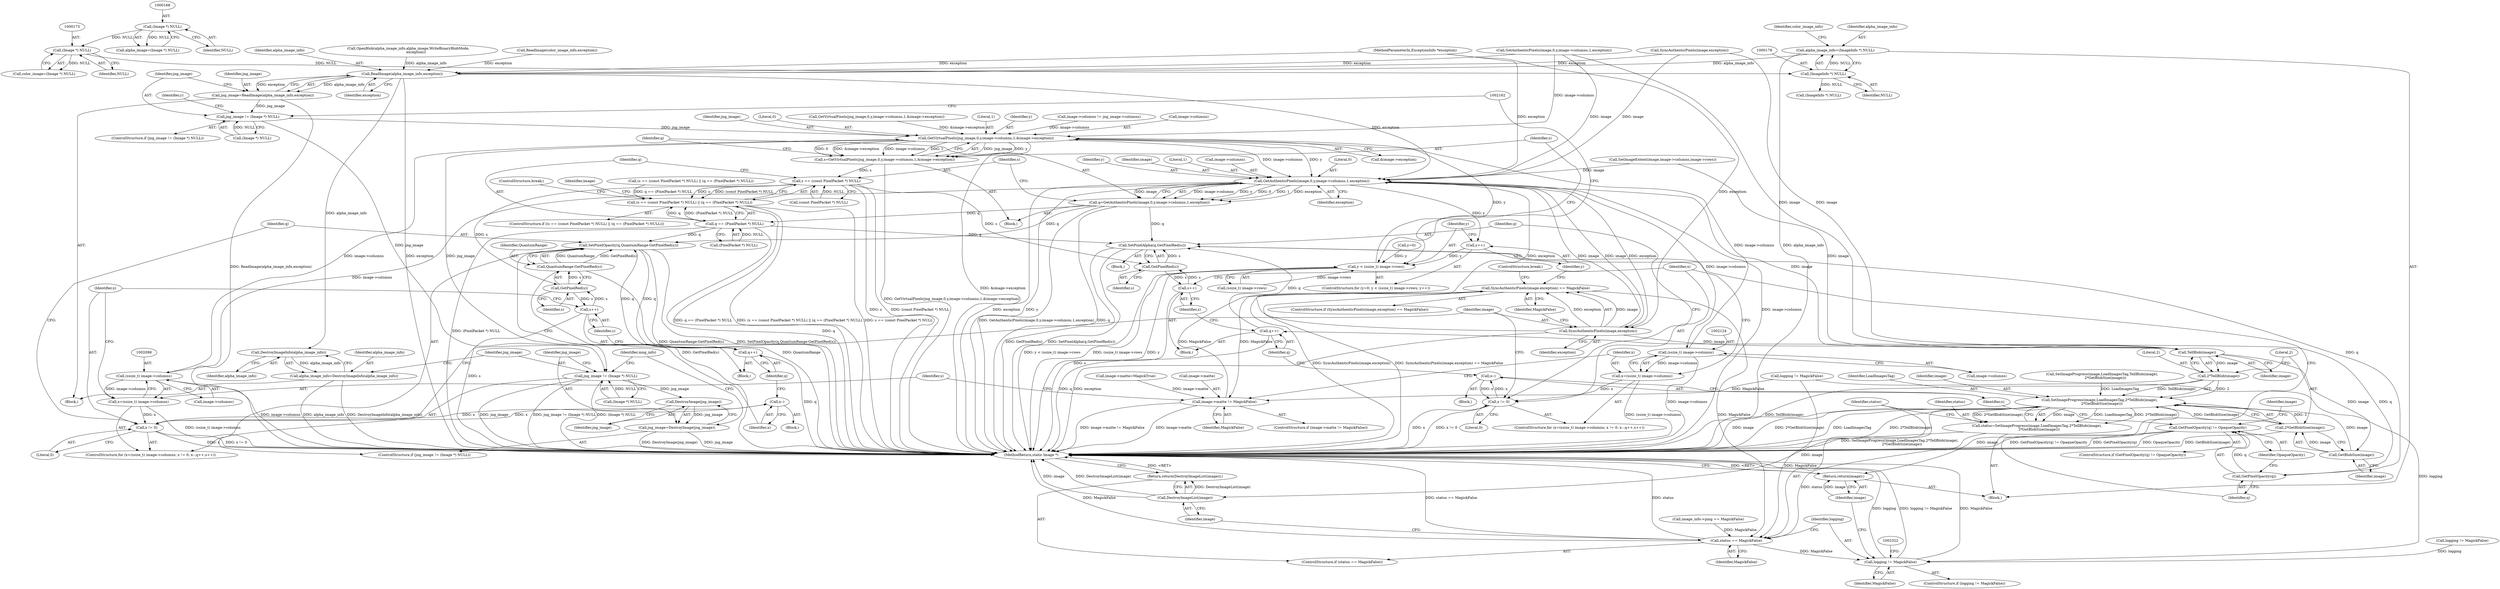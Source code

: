 digraph "0_ImageMagick6_1007b98f8795ad4bea6bc5f68a32d83e982fdae4@pointer" {
"1000175" [label="(Call,alpha_image_info=(ImageInfo *) NULL)"];
"1000177" [label="(Call,(ImageInfo *) NULL)"];
"1000172" [label="(Call,(Image *) NULL)"];
"1000167" [label="(Call,(Image *) NULL)"];
"1002027" [label="(Call,ReadImage(alpha_image_info,exception))"];
"1002025" [label="(Call,jng_image=ReadImage(alpha_image_info,exception))"];
"1002031" [label="(Call,jng_image != (Image *) NULL)"];
"1002052" [label="(Call,GetVirtualPixels(jng_image,0,y,image->columns,1,&image->exception))"];
"1002050" [label="(Call,s=GetVirtualPixels(jng_image,0,y,image->columns,1,&image->exception))"];
"1002077" [label="(Call,s == (const PixelPacket *) NULL)"];
"1002076" [label="(Call,(s == (const PixelPacket *) NULL) || (q == (PixelPacket *) NULL))"];
"1002117" [label="(Call,GetPixelRed(s))"];
"1002111" [label="(Call,s++)"];
"1002115" [label="(Call,QuantumRange-GetPixelRed(s))"];
"1002113" [label="(Call,SetPixelOpacity(q,QuantumRange-GetPixelRed(s)))"];
"1002109" [label="(Call,q++)"];
"1002142" [label="(Call,GetPixelRed(s))"];
"1002137" [label="(Call,s++)"];
"1002140" [label="(Call,SetPixelAlpha(q,GetPixelRed(s)))"];
"1002146" [label="(Call,GetPixelOpacity(q))"];
"1002135" [label="(Call,q++)"];
"1002145" [label="(Call,GetPixelOpacity(q) != OpaqueOpacity)"];
"1002066" [label="(Call,GetAuthenticPixels(image,0,y,image->columns,1,exception))"];
"1002047" [label="(Call,y++)"];
"1002040" [label="(Call,y < (ssize_t) image->rows)"];
"1002064" [label="(Call,q=GetAuthenticPixels(image,0,y,image->columns,1,exception))"];
"1002082" [label="(Call,q == (PixelPacket *) NULL)"];
"1002097" [label="(Call,(ssize_t) image->columns)"];
"1002095" [label="(Call,x=(ssize_t) image->columns)"];
"1002102" [label="(Call,x != 0)"];
"1002106" [label="(Call,x--)"];
"1002123" [label="(Call,(ssize_t) image->columns)"];
"1002121" [label="(Call,x=(ssize_t) image->columns)"];
"1002128" [label="(Call,x != 0)"];
"1002132" [label="(Call,x--)"];
"1002156" [label="(Call,SyncAuthenticPixels(image,exception))"];
"1002155" [label="(Call,SyncAuthenticPixels(image,exception) == MagickFalse)"];
"1002089" [label="(Call,image->matte != MagickFalse)"];
"1002311" [label="(Call,status == MagickFalse)"];
"1002318" [label="(Call,logging != MagickFalse)"];
"1002304" [label="(Call,TellBlob(image))"];
"1002302" [label="(Call,2*TellBlob(image))"];
"1002299" [label="(Call,SetImageProgress(image,LoadImagesTag,2*TellBlob(image),\n    2*GetBlobSize(image)))"];
"1002297" [label="(Call,status=SetImageProgress(image,LoadImagesTag,2*TellBlob(image),\n    2*GetBlobSize(image)))"];
"1002315" [label="(Call,DestroyImageList(image))"];
"1002314" [label="(Return,return(DestroyImageList(image));)"];
"1002328" [label="(Return,return(image);)"];
"1002308" [label="(Call,GetBlobSize(image))"];
"1002306" [label="(Call,2*GetBlobSize(image))"];
"1002178" [label="(Call,jng_image != (Image *) NULL)"];
"1002185" [label="(Call,DestroyImage(jng_image))"];
"1002183" [label="(Call,jng_image=DestroyImage(jng_image))"];
"1002175" [label="(Call,DestroyImageInfo(alpha_image_info))"];
"1002173" [label="(Call,alpha_image_info=DestroyImageInfo(alpha_image_info))"];
"1002049" [label="(Block,)"];
"1002136" [label="(Identifier,q)"];
"1002089" [label="(Call,image->matte != MagickFalse)"];
"1002112" [label="(Identifier,s)"];
"1002130" [label="(Literal,0)"];
"1002297" [label="(Call,status=SetImageProgress(image,LoadImagesTag,2*TellBlob(image),\n    2*GetBlobSize(image)))"];
"1002118" [label="(Identifier,s)"];
"1002301" [label="(Identifier,LoadImagesTag)"];
"1001743" [label="(Call,ReadImage(color_image_info,exception))"];
"1002128" [label="(Call,x != 0)"];
"1002066" [label="(Call,GetAuthenticPixels(image,0,y,image->columns,1,exception))"];
"1002123" [label="(Call,(ssize_t) image->columns)"];
"1002310" [label="(ControlStructure,if (status == MagickFalse))"];
"1002087" [label="(ControlStructure,break;)"];
"1002107" [label="(Identifier,x)"];
"1002047" [label="(Call,y++)"];
"1002104" [label="(Literal,0)"];
"1002311" [label="(Call,status == MagickFalse)"];
"1002117" [label="(Call,GetPixelRed(s))"];
"1002068" [label="(Literal,0)"];
"1000172" [label="(Call,(Image *) NULL)"];
"1002306" [label="(Call,2*GetBlobSize(image))"];
"1002090" [label="(Call,image->matte)"];
"1002083" [label="(Identifier,q)"];
"1002111" [label="(Call,s++)"];
"1002116" [label="(Identifier,QuantumRange)"];
"1002031" [label="(Call,jng_image != (Image *) NULL)"];
"1002160" [label="(ControlStructure,break;)"];
"1002102" [label="(Call,x != 0)"];
"1002307" [label="(Literal,2)"];
"1002041" [label="(Identifier,y)"];
"1002079" [label="(Call,(const PixelPacket *) NULL)"];
"1002180" [label="(Call,(Image *) NULL)"];
"1002038" [label="(Identifier,y)"];
"1002110" [label="(Identifier,q)"];
"1002298" [label="(Identifier,status)"];
"1002185" [label="(Call,DestroyImage(jng_image))"];
"1002055" [label="(Identifier,y)"];
"1002308" [label="(Call,GetBlobSize(image))"];
"1002173" [label="(Call,alpha_image_info=DestroyImageInfo(alpha_image_info))"];
"1002069" [label="(Identifier,y)"];
"1002314" [label="(Return,return(DestroyImageList(image));)"];
"1002313" [label="(Identifier,MagickFalse)"];
"1002305" [label="(Identifier,image)"];
"1002025" [label="(Call,jng_image=ReadImage(alpha_image_info,exception))"];
"1000121" [label="(Block,)"];
"1002140" [label="(Call,SetPixelAlpha(q,GetPixelRed(s)))"];
"1001848" [label="(Call,image->columns != jng_image->columns)"];
"1002026" [label="(Identifier,jng_image)"];
"1002084" [label="(Call,(PixelPacket *) NULL)"];
"1002183" [label="(Call,jng_image=DestroyImage(jng_image))"];
"1002176" [label="(Identifier,alpha_image_info)"];
"1002076" [label="(Call,(s == (const PixelPacket *) NULL) || (q == (PixelPacket *) NULL))"];
"1002091" [label="(Identifier,image)"];
"1002159" [label="(Identifier,MagickFalse)"];
"1002106" [label="(Call,x--)"];
"1002088" [label="(ControlStructure,if (image->matte != MagickFalse))"];
"1002032" [label="(Identifier,jng_image)"];
"1002155" [label="(Call,SyncAuthenticPixels(image,exception) == MagickFalse)"];
"1000181" [label="(Identifier,color_image_info)"];
"1001946" [label="(Call,SyncAuthenticPixels(image,exception))"];
"1002067" [label="(Identifier,image)"];
"1002051" [label="(Identifier,s)"];
"1002320" [label="(Identifier,MagickFalse)"];
"1002132" [label="(Call,x--)"];
"1002133" [label="(Identifier,x)"];
"1002309" [label="(Identifier,image)"];
"1002315" [label="(Call,DestroyImageList(image))"];
"1000165" [label="(Call,alpha_image=(Image *) NULL)"];
"1001781" [label="(Call,logging != MagickFalse)"];
"1002125" [label="(Call,image->columns)"];
"1002028" [label="(Identifier,alpha_image_info)"];
"1002103" [label="(Identifier,x)"];
"1002139" [label="(Block,)"];
"1002099" [label="(Call,image->columns)"];
"1002299" [label="(Call,SetImageProgress(image,LoadImagesTag,2*TellBlob(image),\n    2*GetBlobSize(image)))"];
"1002115" [label="(Call,QuantumRange-GetPixelRed(s))"];
"1002056" [label="(Call,image->columns)"];
"1000177" [label="(Call,(ImageInfo *) NULL)"];
"1002148" [label="(Identifier,OpaqueOpacity)"];
"1002073" [label="(Literal,1)"];
"1002109" [label="(Call,q++)"];
"1002144" [label="(ControlStructure,if (GetPixelOpacity(q) != OpaqueOpacity))"];
"1002177" [label="(ControlStructure,if (jng_image != (Image *) NULL))"];
"1002113" [label="(Call,SetPixelOpacity(q,QuantumRange-GetPixelRed(s)))"];
"1002302" [label="(Call,2*TellBlob(image))"];
"1002158" [label="(Identifier,exception)"];
"1000170" [label="(Call,color_image=(Image *) NULL)"];
"1002134" [label="(Block,)"];
"1002178" [label="(Call,jng_image != (Image *) NULL)"];
"1002328" [label="(Return,return(image);)"];
"1000174" [label="(Identifier,NULL)"];
"1002317" [label="(ControlStructure,if (logging != MagickFalse))"];
"1002053" [label="(Identifier,jng_image)"];
"1002318" [label="(Call,logging != MagickFalse)"];
"1002114" [label="(Identifier,q)"];
"1002184" [label="(Identifier,jng_image)"];
"1002078" [label="(Identifier,s)"];
"1002065" [label="(Identifier,q)"];
"1001965" [label="(Block,)"];
"1002174" [label="(Identifier,alpha_image_info)"];
"1002094" [label="(ControlStructure,for (x=(ssize_t) image->columns; x != 0; x--,q++,s++))"];
"1000169" [label="(Identifier,NULL)"];
"1002137" [label="(Call,s++)"];
"1002074" [label="(Identifier,exception)"];
"1002304" [label="(Call,TellBlob(image))"];
"1000176" [label="(Identifier,alpha_image_info)"];
"1002316" [label="(Identifier,image)"];
"1002329" [label="(Identifier,image)"];
"1002054" [label="(Literal,0)"];
"1002300" [label="(Identifier,image)"];
"1000120" [label="(MethodParameterIn,ExceptionInfo *exception)"];
"1002138" [label="(Identifier,s)"];
"1002097" [label="(Call,(ssize_t) image->columns)"];
"1002147" [label="(Identifier,q)"];
"1000848" [label="(Call,OpenBlob(alpha_image_info,alpha_image,WriteBinaryBlobMode,\n              exception))"];
"1002070" [label="(Call,image->columns)"];
"1002312" [label="(Identifier,status)"];
"1002036" [label="(ControlStructure,for (y=0; y < (ssize_t) image->rows; y++))"];
"1000167" [label="(Call,(Image *) NULL)"];
"1002042" [label="(Call,(ssize_t) image->rows)"];
"1001902" [label="(Call,GetVirtualPixels(jng_image,0,y,image->columns,1,&image->exception))"];
"1002145" [label="(Call,GetPixelOpacity(q) != OpaqueOpacity)"];
"1002075" [label="(ControlStructure,if ((s == (const PixelPacket *) NULL) || (q == (PixelPacket *) NULL)))"];
"1001916" [label="(Call,GetAuthenticPixels(image,0,y,image->columns,1,exception))"];
"1002146" [label="(Call,GetPixelOpacity(q))"];
"1002154" [label="(ControlStructure,if (SyncAuthenticPixels(image,exception) == MagickFalse))"];
"1002050" [label="(Call,s=GetVirtualPixels(jng_image,0,y,image->columns,1,&image->exception))"];
"1002319" [label="(Identifier,logging)"];
"1002052" [label="(Call,GetVirtualPixels(jng_image,0,y,image->columns,1,&image->exception))"];
"1002142" [label="(Call,GetPixelRed(s))"];
"1002129" [label="(Identifier,x)"];
"1002077" [label="(Call,s == (const PixelPacket *) NULL)"];
"1002005" [label="(Call,logging != MagickFalse)"];
"1002033" [label="(Call,(Image *) NULL)"];
"1001926" [label="(Call,(s == (const PixelPacket *) NULL) || (q == (PixelPacket *) NULL))"];
"1002105" [label="(Block,)"];
"1000252" [label="(Call,SetImageProgress(image,LoadImagesTag,TellBlob(image),\n      2*GetBlobSize(image)))"];
"1002121" [label="(Call,x=(ssize_t) image->columns)"];
"1002096" [label="(Identifier,x)"];
"1002186" [label="(Identifier,jng_image)"];
"1002060" [label="(Call,&image->exception)"];
"1002330" [label="(MethodReturn,static Image *)"];
"1002120" [label="(ControlStructure,for (x=(ssize_t) image->columns; x != 0; x--,q++,s++))"];
"1002122" [label="(Identifier,x)"];
"1002108" [label="(Block,)"];
"1002040" [label="(Call,y < (ssize_t) image->rows)"];
"1002179" [label="(Identifier,jng_image)"];
"1002135" [label="(Call,q++)"];
"1001810" [label="(Call,SetImageExtent(image,image->columns,image->rows))"];
"1002175" [label="(Call,DestroyImageInfo(alpha_image_info))"];
"1002037" [label="(Call,y=0)"];
"1002027" [label="(Call,ReadImage(alpha_image_info,exception))"];
"1002029" [label="(Identifier,exception)"];
"1002059" [label="(Literal,1)"];
"1002082" [label="(Call,q == (PixelPacket *) NULL)"];
"1002151" [label="(Identifier,image)"];
"1002030" [label="(ControlStructure,if (jng_image != (Image *) NULL))"];
"1000182" [label="(Call,(ImageInfo *) NULL)"];
"1002303" [label="(Literal,2)"];
"1002141" [label="(Identifier,q)"];
"1002131" [label="(Block,)"];
"1002156" [label="(Call,SyncAuthenticPixels(image,exception))"];
"1002093" [label="(Identifier,MagickFalse)"];
"1001957" [label="(Call,image_info->ping == MagickFalse)"];
"1002064" [label="(Call,q=GetAuthenticPixels(image,0,y,image->columns,1,exception))"];
"1002190" [label="(Identifier,mng_info)"];
"1000179" [label="(Identifier,NULL)"];
"1002048" [label="(Identifier,y)"];
"1002157" [label="(Identifier,image)"];
"1000175" [label="(Call,alpha_image_info=(ImageInfo *) NULL)"];
"1002095" [label="(Call,x=(ssize_t) image->columns)"];
"1002149" [label="(Call,image->matte=MagickTrue)"];
"1002143" [label="(Identifier,s)"];
"1000175" -> "1000121"  [label="AST: "];
"1000175" -> "1000177"  [label="CFG: "];
"1000176" -> "1000175"  [label="AST: "];
"1000177" -> "1000175"  [label="AST: "];
"1000181" -> "1000175"  [label="CFG: "];
"1000175" -> "1002330"  [label="DDG: alpha_image_info"];
"1000177" -> "1000175"  [label="DDG: NULL"];
"1000175" -> "1002027"  [label="DDG: alpha_image_info"];
"1000177" -> "1000179"  [label="CFG: "];
"1000178" -> "1000177"  [label="AST: "];
"1000179" -> "1000177"  [label="AST: "];
"1000172" -> "1000177"  [label="DDG: NULL"];
"1000177" -> "1000182"  [label="DDG: NULL"];
"1000172" -> "1000170"  [label="AST: "];
"1000172" -> "1000174"  [label="CFG: "];
"1000173" -> "1000172"  [label="AST: "];
"1000174" -> "1000172"  [label="AST: "];
"1000170" -> "1000172"  [label="CFG: "];
"1000172" -> "1000170"  [label="DDG: NULL"];
"1000167" -> "1000172"  [label="DDG: NULL"];
"1000167" -> "1000165"  [label="AST: "];
"1000167" -> "1000169"  [label="CFG: "];
"1000168" -> "1000167"  [label="AST: "];
"1000169" -> "1000167"  [label="AST: "];
"1000165" -> "1000167"  [label="CFG: "];
"1000167" -> "1000165"  [label="DDG: NULL"];
"1002027" -> "1002025"  [label="AST: "];
"1002027" -> "1002029"  [label="CFG: "];
"1002028" -> "1002027"  [label="AST: "];
"1002029" -> "1002027"  [label="AST: "];
"1002025" -> "1002027"  [label="CFG: "];
"1002027" -> "1002330"  [label="DDG: exception"];
"1002027" -> "1002025"  [label="DDG: alpha_image_info"];
"1002027" -> "1002025"  [label="DDG: exception"];
"1000848" -> "1002027"  [label="DDG: alpha_image_info"];
"1001743" -> "1002027"  [label="DDG: exception"];
"1001946" -> "1002027"  [label="DDG: exception"];
"1001916" -> "1002027"  [label="DDG: exception"];
"1000120" -> "1002027"  [label="DDG: exception"];
"1002027" -> "1002066"  [label="DDG: exception"];
"1002027" -> "1002175"  [label="DDG: alpha_image_info"];
"1002025" -> "1001965"  [label="AST: "];
"1002026" -> "1002025"  [label="AST: "];
"1002032" -> "1002025"  [label="CFG: "];
"1002025" -> "1002330"  [label="DDG: ReadImage(alpha_image_info,exception)"];
"1002025" -> "1002031"  [label="DDG: jng_image"];
"1002031" -> "1002030"  [label="AST: "];
"1002031" -> "1002033"  [label="CFG: "];
"1002032" -> "1002031"  [label="AST: "];
"1002033" -> "1002031"  [label="AST: "];
"1002038" -> "1002031"  [label="CFG: "];
"1002162" -> "1002031"  [label="CFG: "];
"1002033" -> "1002031"  [label="DDG: NULL"];
"1002031" -> "1002052"  [label="DDG: jng_image"];
"1002031" -> "1002178"  [label="DDG: jng_image"];
"1002052" -> "1002050"  [label="AST: "];
"1002052" -> "1002060"  [label="CFG: "];
"1002053" -> "1002052"  [label="AST: "];
"1002054" -> "1002052"  [label="AST: "];
"1002055" -> "1002052"  [label="AST: "];
"1002056" -> "1002052"  [label="AST: "];
"1002059" -> "1002052"  [label="AST: "];
"1002060" -> "1002052"  [label="AST: "];
"1002050" -> "1002052"  [label="CFG: "];
"1002052" -> "1002330"  [label="DDG: &image->exception"];
"1002052" -> "1002050"  [label="DDG: jng_image"];
"1002052" -> "1002050"  [label="DDG: y"];
"1002052" -> "1002050"  [label="DDG: 0"];
"1002052" -> "1002050"  [label="DDG: &image->exception"];
"1002052" -> "1002050"  [label="DDG: image->columns"];
"1002052" -> "1002050"  [label="DDG: 1"];
"1002040" -> "1002052"  [label="DDG: y"];
"1002097" -> "1002052"  [label="DDG: image->columns"];
"1002123" -> "1002052"  [label="DDG: image->columns"];
"1001848" -> "1002052"  [label="DDG: image->columns"];
"1001916" -> "1002052"  [label="DDG: image->columns"];
"1001902" -> "1002052"  [label="DDG: &image->exception"];
"1002052" -> "1002066"  [label="DDG: y"];
"1002052" -> "1002066"  [label="DDG: image->columns"];
"1002052" -> "1002178"  [label="DDG: jng_image"];
"1002050" -> "1002049"  [label="AST: "];
"1002051" -> "1002050"  [label="AST: "];
"1002065" -> "1002050"  [label="CFG: "];
"1002050" -> "1002330"  [label="DDG: GetVirtualPixels(jng_image,0,y,image->columns,1,&image->exception)"];
"1002050" -> "1002077"  [label="DDG: s"];
"1002077" -> "1002076"  [label="AST: "];
"1002077" -> "1002079"  [label="CFG: "];
"1002078" -> "1002077"  [label="AST: "];
"1002079" -> "1002077"  [label="AST: "];
"1002083" -> "1002077"  [label="CFG: "];
"1002076" -> "1002077"  [label="CFG: "];
"1002077" -> "1002330"  [label="DDG: s"];
"1002077" -> "1002330"  [label="DDG: (const PixelPacket *) NULL"];
"1002077" -> "1002076"  [label="DDG: s"];
"1002077" -> "1002076"  [label="DDG: (const PixelPacket *) NULL"];
"1002079" -> "1002077"  [label="DDG: NULL"];
"1002077" -> "1002117"  [label="DDG: s"];
"1002077" -> "1002142"  [label="DDG: s"];
"1002076" -> "1002075"  [label="AST: "];
"1002076" -> "1002082"  [label="CFG: "];
"1002082" -> "1002076"  [label="AST: "];
"1002087" -> "1002076"  [label="CFG: "];
"1002091" -> "1002076"  [label="CFG: "];
"1002076" -> "1002330"  [label="DDG: s == (const PixelPacket *) NULL"];
"1002076" -> "1002330"  [label="DDG: q == (PixelPacket *) NULL"];
"1002076" -> "1002330"  [label="DDG: (s == (const PixelPacket *) NULL) || (q == (PixelPacket *) NULL)"];
"1001926" -> "1002076"  [label="DDG: q == (PixelPacket *) NULL"];
"1002082" -> "1002076"  [label="DDG: q"];
"1002082" -> "1002076"  [label="DDG: (PixelPacket *) NULL"];
"1002117" -> "1002115"  [label="AST: "];
"1002117" -> "1002118"  [label="CFG: "];
"1002118" -> "1002117"  [label="AST: "];
"1002115" -> "1002117"  [label="CFG: "];
"1002117" -> "1002111"  [label="DDG: s"];
"1002117" -> "1002115"  [label="DDG: s"];
"1002111" -> "1002117"  [label="DDG: s"];
"1002111" -> "1002108"  [label="AST: "];
"1002111" -> "1002112"  [label="CFG: "];
"1002112" -> "1002111"  [label="AST: "];
"1002103" -> "1002111"  [label="CFG: "];
"1002111" -> "1002330"  [label="DDG: s"];
"1002115" -> "1002113"  [label="AST: "];
"1002116" -> "1002115"  [label="AST: "];
"1002113" -> "1002115"  [label="CFG: "];
"1002115" -> "1002330"  [label="DDG: QuantumRange"];
"1002115" -> "1002330"  [label="DDG: GetPixelRed(s)"];
"1002115" -> "1002113"  [label="DDG: QuantumRange"];
"1002115" -> "1002113"  [label="DDG: GetPixelRed(s)"];
"1002113" -> "1002094"  [label="AST: "];
"1002114" -> "1002113"  [label="AST: "];
"1002107" -> "1002113"  [label="CFG: "];
"1002113" -> "1002330"  [label="DDG: SetPixelOpacity(q,QuantumRange-GetPixelRed(s))"];
"1002113" -> "1002330"  [label="DDG: QuantumRange-GetPixelRed(s)"];
"1002113" -> "1002109"  [label="DDG: q"];
"1002064" -> "1002113"  [label="DDG: q"];
"1002082" -> "1002113"  [label="DDG: q"];
"1002109" -> "1002113"  [label="DDG: q"];
"1002109" -> "1002108"  [label="AST: "];
"1002109" -> "1002110"  [label="CFG: "];
"1002110" -> "1002109"  [label="AST: "];
"1002112" -> "1002109"  [label="CFG: "];
"1002109" -> "1002330"  [label="DDG: q"];
"1002142" -> "1002140"  [label="AST: "];
"1002142" -> "1002143"  [label="CFG: "];
"1002143" -> "1002142"  [label="AST: "];
"1002140" -> "1002142"  [label="CFG: "];
"1002142" -> "1002137"  [label="DDG: s"];
"1002142" -> "1002140"  [label="DDG: s"];
"1002137" -> "1002142"  [label="DDG: s"];
"1002137" -> "1002134"  [label="AST: "];
"1002137" -> "1002138"  [label="CFG: "];
"1002138" -> "1002137"  [label="AST: "];
"1002129" -> "1002137"  [label="CFG: "];
"1002137" -> "1002330"  [label="DDG: s"];
"1002140" -> "1002139"  [label="AST: "];
"1002141" -> "1002140"  [label="AST: "];
"1002147" -> "1002140"  [label="CFG: "];
"1002140" -> "1002330"  [label="DDG: GetPixelRed(s)"];
"1002140" -> "1002330"  [label="DDG: SetPixelAlpha(q,GetPixelRed(s))"];
"1002064" -> "1002140"  [label="DDG: q"];
"1002082" -> "1002140"  [label="DDG: q"];
"1002135" -> "1002140"  [label="DDG: q"];
"1002140" -> "1002146"  [label="DDG: q"];
"1002146" -> "1002145"  [label="AST: "];
"1002146" -> "1002147"  [label="CFG: "];
"1002147" -> "1002146"  [label="AST: "];
"1002148" -> "1002146"  [label="CFG: "];
"1002146" -> "1002135"  [label="DDG: q"];
"1002146" -> "1002145"  [label="DDG: q"];
"1002135" -> "1002134"  [label="AST: "];
"1002135" -> "1002136"  [label="CFG: "];
"1002136" -> "1002135"  [label="AST: "];
"1002138" -> "1002135"  [label="CFG: "];
"1002135" -> "1002330"  [label="DDG: q"];
"1002145" -> "1002144"  [label="AST: "];
"1002145" -> "1002148"  [label="CFG: "];
"1002148" -> "1002145"  [label="AST: "];
"1002151" -> "1002145"  [label="CFG: "];
"1002133" -> "1002145"  [label="CFG: "];
"1002145" -> "1002330"  [label="DDG: GetPixelOpacity(q) != OpaqueOpacity"];
"1002145" -> "1002330"  [label="DDG: GetPixelOpacity(q)"];
"1002145" -> "1002330"  [label="DDG: OpaqueOpacity"];
"1002066" -> "1002064"  [label="AST: "];
"1002066" -> "1002074"  [label="CFG: "];
"1002067" -> "1002066"  [label="AST: "];
"1002068" -> "1002066"  [label="AST: "];
"1002069" -> "1002066"  [label="AST: "];
"1002070" -> "1002066"  [label="AST: "];
"1002073" -> "1002066"  [label="AST: "];
"1002074" -> "1002066"  [label="AST: "];
"1002064" -> "1002066"  [label="CFG: "];
"1002066" -> "1002330"  [label="DDG: exception"];
"1002066" -> "1002330"  [label="DDG: y"];
"1002066" -> "1002330"  [label="DDG: image->columns"];
"1002066" -> "1002047"  [label="DDG: y"];
"1002066" -> "1002064"  [label="DDG: image->columns"];
"1002066" -> "1002064"  [label="DDG: y"];
"1002066" -> "1002064"  [label="DDG: 0"];
"1002066" -> "1002064"  [label="DDG: 1"];
"1002066" -> "1002064"  [label="DDG: exception"];
"1002066" -> "1002064"  [label="DDG: image"];
"1001946" -> "1002066"  [label="DDG: image"];
"1001810" -> "1002066"  [label="DDG: image"];
"1002156" -> "1002066"  [label="DDG: image"];
"1002156" -> "1002066"  [label="DDG: exception"];
"1001916" -> "1002066"  [label="DDG: image"];
"1000120" -> "1002066"  [label="DDG: exception"];
"1002066" -> "1002097"  [label="DDG: image->columns"];
"1002066" -> "1002123"  [label="DDG: image->columns"];
"1002066" -> "1002156"  [label="DDG: image"];
"1002066" -> "1002156"  [label="DDG: exception"];
"1002066" -> "1002304"  [label="DDG: image"];
"1002047" -> "1002036"  [label="AST: "];
"1002047" -> "1002048"  [label="CFG: "];
"1002048" -> "1002047"  [label="AST: "];
"1002041" -> "1002047"  [label="CFG: "];
"1002047" -> "1002040"  [label="DDG: y"];
"1002040" -> "1002036"  [label="AST: "];
"1002040" -> "1002042"  [label="CFG: "];
"1002041" -> "1002040"  [label="AST: "];
"1002042" -> "1002040"  [label="AST: "];
"1002051" -> "1002040"  [label="CFG: "];
"1002162" -> "1002040"  [label="CFG: "];
"1002040" -> "1002330"  [label="DDG: (ssize_t) image->rows"];
"1002040" -> "1002330"  [label="DDG: y"];
"1002040" -> "1002330"  [label="DDG: y < (ssize_t) image->rows"];
"1002037" -> "1002040"  [label="DDG: y"];
"1002042" -> "1002040"  [label="DDG: image->rows"];
"1002064" -> "1002049"  [label="AST: "];
"1002065" -> "1002064"  [label="AST: "];
"1002078" -> "1002064"  [label="CFG: "];
"1002064" -> "1002330"  [label="DDG: q"];
"1002064" -> "1002330"  [label="DDG: GetAuthenticPixels(image,0,y,image->columns,1,exception)"];
"1002064" -> "1002082"  [label="DDG: q"];
"1002082" -> "1002084"  [label="CFG: "];
"1002083" -> "1002082"  [label="AST: "];
"1002084" -> "1002082"  [label="AST: "];
"1002082" -> "1002330"  [label="DDG: q"];
"1002082" -> "1002330"  [label="DDG: (PixelPacket *) NULL"];
"1002084" -> "1002082"  [label="DDG: NULL"];
"1002097" -> "1002095"  [label="AST: "];
"1002097" -> "1002099"  [label="CFG: "];
"1002098" -> "1002097"  [label="AST: "];
"1002099" -> "1002097"  [label="AST: "];
"1002095" -> "1002097"  [label="CFG: "];
"1002097" -> "1002330"  [label="DDG: image->columns"];
"1002097" -> "1002095"  [label="DDG: image->columns"];
"1002095" -> "1002094"  [label="AST: "];
"1002096" -> "1002095"  [label="AST: "];
"1002103" -> "1002095"  [label="CFG: "];
"1002095" -> "1002330"  [label="DDG: (ssize_t) image->columns"];
"1002095" -> "1002102"  [label="DDG: x"];
"1002102" -> "1002094"  [label="AST: "];
"1002102" -> "1002104"  [label="CFG: "];
"1002103" -> "1002102"  [label="AST: "];
"1002104" -> "1002102"  [label="AST: "];
"1002114" -> "1002102"  [label="CFG: "];
"1002157" -> "1002102"  [label="CFG: "];
"1002102" -> "1002330"  [label="DDG: x"];
"1002102" -> "1002330"  [label="DDG: x != 0"];
"1002106" -> "1002102"  [label="DDG: x"];
"1002102" -> "1002106"  [label="DDG: x"];
"1002106" -> "1002105"  [label="AST: "];
"1002106" -> "1002107"  [label="CFG: "];
"1002107" -> "1002106"  [label="AST: "];
"1002110" -> "1002106"  [label="CFG: "];
"1002123" -> "1002121"  [label="AST: "];
"1002123" -> "1002125"  [label="CFG: "];
"1002124" -> "1002123"  [label="AST: "];
"1002125" -> "1002123"  [label="AST: "];
"1002121" -> "1002123"  [label="CFG: "];
"1002123" -> "1002330"  [label="DDG: image->columns"];
"1002123" -> "1002121"  [label="DDG: image->columns"];
"1002121" -> "1002120"  [label="AST: "];
"1002122" -> "1002121"  [label="AST: "];
"1002129" -> "1002121"  [label="CFG: "];
"1002121" -> "1002330"  [label="DDG: (ssize_t) image->columns"];
"1002121" -> "1002128"  [label="DDG: x"];
"1002128" -> "1002120"  [label="AST: "];
"1002128" -> "1002130"  [label="CFG: "];
"1002129" -> "1002128"  [label="AST: "];
"1002130" -> "1002128"  [label="AST: "];
"1002141" -> "1002128"  [label="CFG: "];
"1002157" -> "1002128"  [label="CFG: "];
"1002128" -> "1002330"  [label="DDG: x != 0"];
"1002128" -> "1002330"  [label="DDG: x"];
"1002132" -> "1002128"  [label="DDG: x"];
"1002128" -> "1002132"  [label="DDG: x"];
"1002132" -> "1002131"  [label="AST: "];
"1002132" -> "1002133"  [label="CFG: "];
"1002133" -> "1002132"  [label="AST: "];
"1002136" -> "1002132"  [label="CFG: "];
"1002156" -> "1002155"  [label="AST: "];
"1002156" -> "1002158"  [label="CFG: "];
"1002157" -> "1002156"  [label="AST: "];
"1002158" -> "1002156"  [label="AST: "];
"1002159" -> "1002156"  [label="CFG: "];
"1002156" -> "1002330"  [label="DDG: exception"];
"1002156" -> "1002155"  [label="DDG: image"];
"1002156" -> "1002155"  [label="DDG: exception"];
"1000120" -> "1002156"  [label="DDG: exception"];
"1002156" -> "1002304"  [label="DDG: image"];
"1002155" -> "1002154"  [label="AST: "];
"1002155" -> "1002159"  [label="CFG: "];
"1002159" -> "1002155"  [label="AST: "];
"1002160" -> "1002155"  [label="CFG: "];
"1002048" -> "1002155"  [label="CFG: "];
"1002155" -> "1002330"  [label="DDG: SyncAuthenticPixels(image,exception)"];
"1002155" -> "1002330"  [label="DDG: SyncAuthenticPixels(image,exception) == MagickFalse"];
"1002155" -> "1002089"  [label="DDG: MagickFalse"];
"1002089" -> "1002155"  [label="DDG: MagickFalse"];
"1002155" -> "1002311"  [label="DDG: MagickFalse"];
"1002089" -> "1002088"  [label="AST: "];
"1002089" -> "1002093"  [label="CFG: "];
"1002090" -> "1002089"  [label="AST: "];
"1002093" -> "1002089"  [label="AST: "];
"1002096" -> "1002089"  [label="CFG: "];
"1002122" -> "1002089"  [label="CFG: "];
"1002089" -> "1002330"  [label="DDG: image->matte"];
"1002089" -> "1002330"  [label="DDG: image->matte != MagickFalse"];
"1002149" -> "1002089"  [label="DDG: image->matte"];
"1002005" -> "1002089"  [label="DDG: MagickFalse"];
"1002311" -> "1002310"  [label="AST: "];
"1002311" -> "1002313"  [label="CFG: "];
"1002312" -> "1002311"  [label="AST: "];
"1002313" -> "1002311"  [label="AST: "];
"1002316" -> "1002311"  [label="CFG: "];
"1002319" -> "1002311"  [label="CFG: "];
"1002311" -> "1002330"  [label="DDG: status == MagickFalse"];
"1002311" -> "1002330"  [label="DDG: status"];
"1002311" -> "1002330"  [label="DDG: MagickFalse"];
"1002297" -> "1002311"  [label="DDG: status"];
"1002005" -> "1002311"  [label="DDG: MagickFalse"];
"1001957" -> "1002311"  [label="DDG: MagickFalse"];
"1002311" -> "1002318"  [label="DDG: MagickFalse"];
"1002318" -> "1002317"  [label="AST: "];
"1002318" -> "1002320"  [label="CFG: "];
"1002319" -> "1002318"  [label="AST: "];
"1002320" -> "1002318"  [label="AST: "];
"1002322" -> "1002318"  [label="CFG: "];
"1002329" -> "1002318"  [label="CFG: "];
"1002318" -> "1002330"  [label="DDG: logging"];
"1002318" -> "1002330"  [label="DDG: logging != MagickFalse"];
"1002318" -> "1002330"  [label="DDG: MagickFalse"];
"1001781" -> "1002318"  [label="DDG: logging"];
"1002005" -> "1002318"  [label="DDG: logging"];
"1002304" -> "1002302"  [label="AST: "];
"1002304" -> "1002305"  [label="CFG: "];
"1002305" -> "1002304"  [label="AST: "];
"1002302" -> "1002304"  [label="CFG: "];
"1002304" -> "1002302"  [label="DDG: image"];
"1001946" -> "1002304"  [label="DDG: image"];
"1001810" -> "1002304"  [label="DDG: image"];
"1001916" -> "1002304"  [label="DDG: image"];
"1002304" -> "1002308"  [label="DDG: image"];
"1002302" -> "1002299"  [label="AST: "];
"1002303" -> "1002302"  [label="AST: "];
"1002307" -> "1002302"  [label="CFG: "];
"1002302" -> "1002330"  [label="DDG: TellBlob(image)"];
"1002302" -> "1002299"  [label="DDG: 2"];
"1002302" -> "1002299"  [label="DDG: TellBlob(image)"];
"1002299" -> "1002297"  [label="AST: "];
"1002299" -> "1002306"  [label="CFG: "];
"1002300" -> "1002299"  [label="AST: "];
"1002301" -> "1002299"  [label="AST: "];
"1002306" -> "1002299"  [label="AST: "];
"1002297" -> "1002299"  [label="CFG: "];
"1002299" -> "1002330"  [label="DDG: 2*GetBlobSize(image)"];
"1002299" -> "1002330"  [label="DDG: LoadImagesTag"];
"1002299" -> "1002330"  [label="DDG: 2*TellBlob(image)"];
"1002299" -> "1002330"  [label="DDG: image"];
"1002299" -> "1002297"  [label="DDG: image"];
"1002299" -> "1002297"  [label="DDG: LoadImagesTag"];
"1002299" -> "1002297"  [label="DDG: 2*TellBlob(image)"];
"1002299" -> "1002297"  [label="DDG: 2*GetBlobSize(image)"];
"1002308" -> "1002299"  [label="DDG: image"];
"1000252" -> "1002299"  [label="DDG: LoadImagesTag"];
"1002306" -> "1002299"  [label="DDG: 2"];
"1002306" -> "1002299"  [label="DDG: GetBlobSize(image)"];
"1002299" -> "1002315"  [label="DDG: image"];
"1002299" -> "1002328"  [label="DDG: image"];
"1002297" -> "1000121"  [label="AST: "];
"1002298" -> "1002297"  [label="AST: "];
"1002312" -> "1002297"  [label="CFG: "];
"1002297" -> "1002330"  [label="DDG: SetImageProgress(image,LoadImagesTag,2*TellBlob(image),\n    2*GetBlobSize(image))"];
"1002315" -> "1002314"  [label="AST: "];
"1002315" -> "1002316"  [label="CFG: "];
"1002316" -> "1002315"  [label="AST: "];
"1002314" -> "1002315"  [label="CFG: "];
"1002315" -> "1002330"  [label="DDG: DestroyImageList(image)"];
"1002315" -> "1002330"  [label="DDG: image"];
"1002315" -> "1002314"  [label="DDG: DestroyImageList(image)"];
"1002314" -> "1002310"  [label="AST: "];
"1002330" -> "1002314"  [label="CFG: "];
"1002314" -> "1002330"  [label="DDG: <RET>"];
"1002328" -> "1000121"  [label="AST: "];
"1002328" -> "1002329"  [label="CFG: "];
"1002329" -> "1002328"  [label="AST: "];
"1002330" -> "1002328"  [label="CFG: "];
"1002328" -> "1002330"  [label="DDG: <RET>"];
"1002329" -> "1002328"  [label="DDG: image"];
"1002308" -> "1002306"  [label="AST: "];
"1002308" -> "1002309"  [label="CFG: "];
"1002309" -> "1002308"  [label="AST: "];
"1002306" -> "1002308"  [label="CFG: "];
"1002308" -> "1002306"  [label="DDG: image"];
"1002307" -> "1002306"  [label="AST: "];
"1002306" -> "1002330"  [label="DDG: GetBlobSize(image)"];
"1002178" -> "1002177"  [label="AST: "];
"1002178" -> "1002180"  [label="CFG: "];
"1002179" -> "1002178"  [label="AST: "];
"1002180" -> "1002178"  [label="AST: "];
"1002184" -> "1002178"  [label="CFG: "];
"1002190" -> "1002178"  [label="CFG: "];
"1002178" -> "1002330"  [label="DDG: jng_image != (Image *) NULL"];
"1002178" -> "1002330"  [label="DDG: jng_image"];
"1002178" -> "1002330"  [label="DDG: (Image *) NULL"];
"1002180" -> "1002178"  [label="DDG: NULL"];
"1002178" -> "1002185"  [label="DDG: jng_image"];
"1002185" -> "1002183"  [label="AST: "];
"1002185" -> "1002186"  [label="CFG: "];
"1002186" -> "1002185"  [label="AST: "];
"1002183" -> "1002185"  [label="CFG: "];
"1002185" -> "1002183"  [label="DDG: jng_image"];
"1002183" -> "1002177"  [label="AST: "];
"1002184" -> "1002183"  [label="AST: "];
"1002190" -> "1002183"  [label="CFG: "];
"1002183" -> "1002330"  [label="DDG: jng_image"];
"1002183" -> "1002330"  [label="DDG: DestroyImage(jng_image)"];
"1002175" -> "1002173"  [label="AST: "];
"1002175" -> "1002176"  [label="CFG: "];
"1002176" -> "1002175"  [label="AST: "];
"1002173" -> "1002175"  [label="CFG: "];
"1002175" -> "1002173"  [label="DDG: alpha_image_info"];
"1002173" -> "1001965"  [label="AST: "];
"1002174" -> "1002173"  [label="AST: "];
"1002179" -> "1002173"  [label="CFG: "];
"1002173" -> "1002330"  [label="DDG: DestroyImageInfo(alpha_image_info)"];
"1002173" -> "1002330"  [label="DDG: alpha_image_info"];
}
